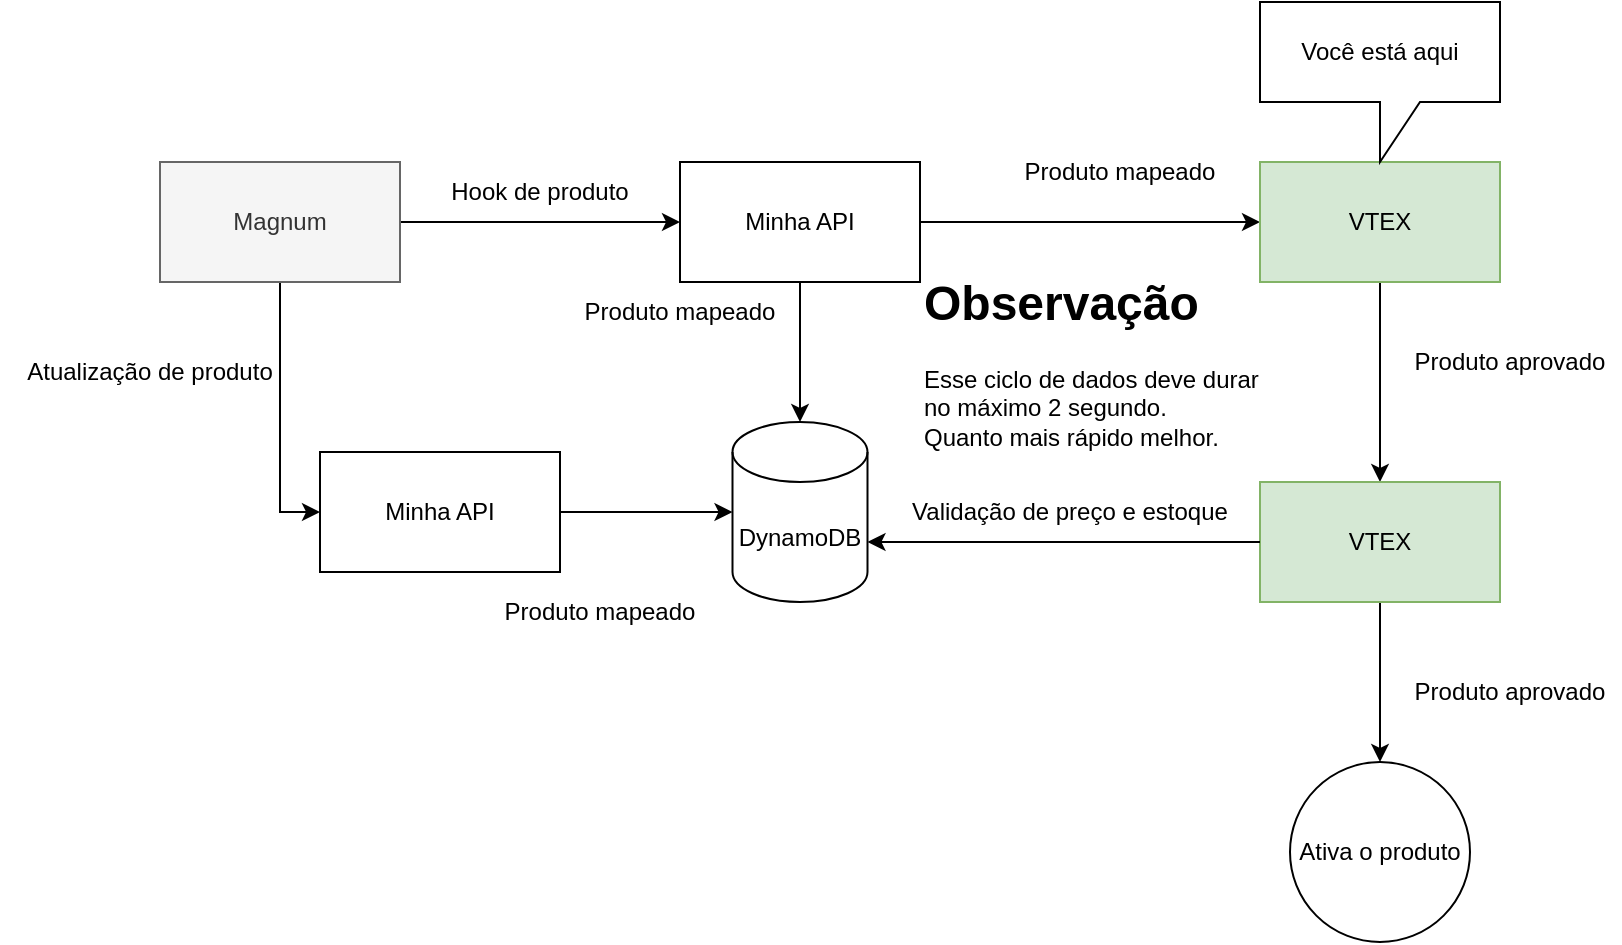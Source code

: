 <mxfile version="26.0.4">
  <diagram name="Página-1" id="JwrMWpCtj4y0UdQ7Rwn1">
    <mxGraphModel dx="1715" dy="1552" grid="1" gridSize="10" guides="1" tooltips="1" connect="1" arrows="1" fold="1" page="1" pageScale="1" pageWidth="827" pageHeight="1169" math="0" shadow="0">
      <root>
        <mxCell id="0" />
        <mxCell id="1" parent="0" />
        <mxCell id="2zczGr-va-qwcwLliaHw-3" style="edgeStyle=orthogonalEdgeStyle;rounded=0;orthogonalLoop=1;jettySize=auto;html=1;" edge="1" parent="1" source="2zczGr-va-qwcwLliaHw-1" target="2zczGr-va-qwcwLliaHw-2">
          <mxGeometry relative="1" as="geometry" />
        </mxCell>
        <mxCell id="2zczGr-va-qwcwLliaHw-18" style="edgeStyle=orthogonalEdgeStyle;rounded=0;orthogonalLoop=1;jettySize=auto;html=1;entryX=0;entryY=0.5;entryDx=0;entryDy=0;" edge="1" parent="1" source="2zczGr-va-qwcwLliaHw-1" target="2zczGr-va-qwcwLliaHw-17">
          <mxGeometry relative="1" as="geometry" />
        </mxCell>
        <mxCell id="2zczGr-va-qwcwLliaHw-1" value="Magnum" style="rounded=0;whiteSpace=wrap;html=1;fillColor=#f5f5f5;fontColor=#333333;strokeColor=#666666;" vertex="1" parent="1">
          <mxGeometry x="40" y="40" width="120" height="60" as="geometry" />
        </mxCell>
        <mxCell id="2zczGr-va-qwcwLliaHw-6" style="edgeStyle=orthogonalEdgeStyle;rounded=0;orthogonalLoop=1;jettySize=auto;html=1;" edge="1" parent="1" source="2zczGr-va-qwcwLliaHw-2" target="2zczGr-va-qwcwLliaHw-5">
          <mxGeometry relative="1" as="geometry" />
        </mxCell>
        <mxCell id="2zczGr-va-qwcwLliaHw-2" value="Minha API" style="rounded=0;whiteSpace=wrap;html=1;" vertex="1" parent="1">
          <mxGeometry x="300" y="40" width="120" height="60" as="geometry" />
        </mxCell>
        <mxCell id="2zczGr-va-qwcwLliaHw-4" value="Hook de produto" style="text;html=1;align=center;verticalAlign=middle;whiteSpace=wrap;rounded=0;" vertex="1" parent="1">
          <mxGeometry x="180" y="40" width="100" height="30" as="geometry" />
        </mxCell>
        <mxCell id="2zczGr-va-qwcwLliaHw-10" style="edgeStyle=orthogonalEdgeStyle;rounded=0;orthogonalLoop=1;jettySize=auto;html=1;entryX=0.5;entryY=0;entryDx=0;entryDy=0;" edge="1" parent="1" source="2zczGr-va-qwcwLliaHw-5" target="2zczGr-va-qwcwLliaHw-9">
          <mxGeometry relative="1" as="geometry" />
        </mxCell>
        <mxCell id="2zczGr-va-qwcwLliaHw-5" value="VTEX" style="rounded=0;whiteSpace=wrap;html=1;fillColor=#d5e8d4;strokeColor=#82b366;" vertex="1" parent="1">
          <mxGeometry x="590" y="40" width="120" height="60" as="geometry" />
        </mxCell>
        <mxCell id="2zczGr-va-qwcwLliaHw-7" value="Produto mapeado" style="text;html=1;align=center;verticalAlign=middle;whiteSpace=wrap;rounded=0;" vertex="1" parent="1">
          <mxGeometry x="460" y="30" width="120" height="30" as="geometry" />
        </mxCell>
        <mxCell id="2zczGr-va-qwcwLliaHw-8" value="&lt;h1 style=&quot;margin-top: 0px;&quot;&gt;Observação&lt;/h1&gt;&lt;div&gt;Esse ciclo de dados deve durar no máximo 2 segundo.&lt;/div&gt;&lt;div&gt;Quanto mais rápido melhor.&lt;/div&gt;" style="text;html=1;whiteSpace=wrap;overflow=hidden;rounded=0;" vertex="1" parent="1">
          <mxGeometry x="420" y="90" width="170" height="110" as="geometry" />
        </mxCell>
        <mxCell id="2zczGr-va-qwcwLliaHw-23" style="edgeStyle=orthogonalEdgeStyle;rounded=0;orthogonalLoop=1;jettySize=auto;html=1;entryX=0.5;entryY=0;entryDx=0;entryDy=0;" edge="1" parent="1" source="2zczGr-va-qwcwLliaHw-9" target="2zczGr-va-qwcwLliaHw-22">
          <mxGeometry relative="1" as="geometry" />
        </mxCell>
        <mxCell id="2zczGr-va-qwcwLliaHw-9" value="VTEX" style="rounded=0;whiteSpace=wrap;html=1;fillColor=#d5e8d4;strokeColor=#82b366;" vertex="1" parent="1">
          <mxGeometry x="590" y="200" width="120" height="60" as="geometry" />
        </mxCell>
        <mxCell id="2zczGr-va-qwcwLliaHw-11" value="Produto aprovado" style="text;html=1;align=center;verticalAlign=middle;whiteSpace=wrap;rounded=0;" vertex="1" parent="1">
          <mxGeometry x="660" y="125" width="110" height="30" as="geometry" />
        </mxCell>
        <mxCell id="2zczGr-va-qwcwLliaHw-13" value="DynamoDB" style="shape=cylinder3;whiteSpace=wrap;html=1;boundedLbl=1;backgroundOutline=1;size=15;" vertex="1" parent="1">
          <mxGeometry x="326.25" y="170" width="67.5" height="90" as="geometry" />
        </mxCell>
        <mxCell id="2zczGr-va-qwcwLliaHw-14" style="edgeStyle=orthogonalEdgeStyle;rounded=0;orthogonalLoop=1;jettySize=auto;html=1;entryX=0.5;entryY=0;entryDx=0;entryDy=0;entryPerimeter=0;" edge="1" parent="1" source="2zczGr-va-qwcwLliaHw-2" target="2zczGr-va-qwcwLliaHw-13">
          <mxGeometry relative="1" as="geometry" />
        </mxCell>
        <mxCell id="2zczGr-va-qwcwLliaHw-15" style="edgeStyle=orthogonalEdgeStyle;rounded=0;orthogonalLoop=1;jettySize=auto;html=1;entryX=1;entryY=0;entryDx=0;entryDy=60;entryPerimeter=0;" edge="1" parent="1" source="2zczGr-va-qwcwLliaHw-9" target="2zczGr-va-qwcwLliaHw-13">
          <mxGeometry relative="1" as="geometry" />
        </mxCell>
        <mxCell id="2zczGr-va-qwcwLliaHw-16" value="Validação de preço e estoque" style="text;html=1;align=center;verticalAlign=middle;whiteSpace=wrap;rounded=0;" vertex="1" parent="1">
          <mxGeometry x="410" y="200" width="170" height="30" as="geometry" />
        </mxCell>
        <mxCell id="2zczGr-va-qwcwLliaHw-20" style="edgeStyle=orthogonalEdgeStyle;rounded=0;orthogonalLoop=1;jettySize=auto;html=1;" edge="1" parent="1" source="2zczGr-va-qwcwLliaHw-17" target="2zczGr-va-qwcwLliaHw-13">
          <mxGeometry relative="1" as="geometry" />
        </mxCell>
        <mxCell id="2zczGr-va-qwcwLliaHw-17" value="Minha API" style="rounded=0;whiteSpace=wrap;html=1;" vertex="1" parent="1">
          <mxGeometry x="120" y="185" width="120" height="60" as="geometry" />
        </mxCell>
        <mxCell id="2zczGr-va-qwcwLliaHw-19" value="Atualização de produto" style="text;html=1;align=center;verticalAlign=middle;whiteSpace=wrap;rounded=0;" vertex="1" parent="1">
          <mxGeometry x="-40" y="130" width="150" height="30" as="geometry" />
        </mxCell>
        <mxCell id="2zczGr-va-qwcwLliaHw-22" value="Ativa o produto" style="ellipse;whiteSpace=wrap;html=1;aspect=fixed;" vertex="1" parent="1">
          <mxGeometry x="605" y="340" width="90" height="90" as="geometry" />
        </mxCell>
        <mxCell id="2zczGr-va-qwcwLliaHw-24" value="Produto aprovado" style="text;html=1;align=center;verticalAlign=middle;whiteSpace=wrap;rounded=0;" vertex="1" parent="1">
          <mxGeometry x="660" y="290" width="110" height="30" as="geometry" />
        </mxCell>
        <mxCell id="2zczGr-va-qwcwLliaHw-26" value="Você está aqui" style="shape=callout;whiteSpace=wrap;html=1;perimeter=calloutPerimeter;" vertex="1" parent="1">
          <mxGeometry x="590" y="-40" width="120" height="80" as="geometry" />
        </mxCell>
        <mxCell id="2zczGr-va-qwcwLliaHw-29" value="Produto mapeado" style="text;html=1;align=center;verticalAlign=middle;whiteSpace=wrap;rounded=0;" vertex="1" parent="1">
          <mxGeometry x="240" y="100" width="120" height="30" as="geometry" />
        </mxCell>
        <mxCell id="2zczGr-va-qwcwLliaHw-30" value="Produto mapeado" style="text;html=1;align=center;verticalAlign=middle;whiteSpace=wrap;rounded=0;" vertex="1" parent="1">
          <mxGeometry x="200" y="250" width="120" height="30" as="geometry" />
        </mxCell>
      </root>
    </mxGraphModel>
  </diagram>
</mxfile>
